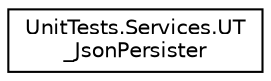 digraph "Graphical Class Hierarchy"
{
 // LATEX_PDF_SIZE
  edge [fontname="Helvetica",fontsize="10",labelfontname="Helvetica",labelfontsize="10"];
  node [fontname="Helvetica",fontsize="10",shape=record];
  rankdir="LR";
  Node0 [label="UnitTests.Services.UT\l_JsonPersister",height=0.2,width=0.4,color="black", fillcolor="white", style="filled",URL="$class_unit_tests_1_1_services_1_1_u_t___json_persister.html",tooltip=" "];
}
